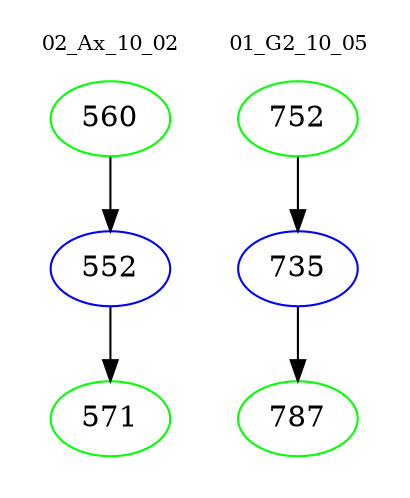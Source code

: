 digraph{
subgraph cluster_0 {
color = white
label = "02_Ax_10_02";
fontsize=10;
T0_560 [label="560", color="green"]
T0_560 -> T0_552 [color="black"]
T0_552 [label="552", color="blue"]
T0_552 -> T0_571 [color="black"]
T0_571 [label="571", color="green"]
}
subgraph cluster_1 {
color = white
label = "01_G2_10_05";
fontsize=10;
T1_752 [label="752", color="green"]
T1_752 -> T1_735 [color="black"]
T1_735 [label="735", color="blue"]
T1_735 -> T1_787 [color="black"]
T1_787 [label="787", color="green"]
}
}
